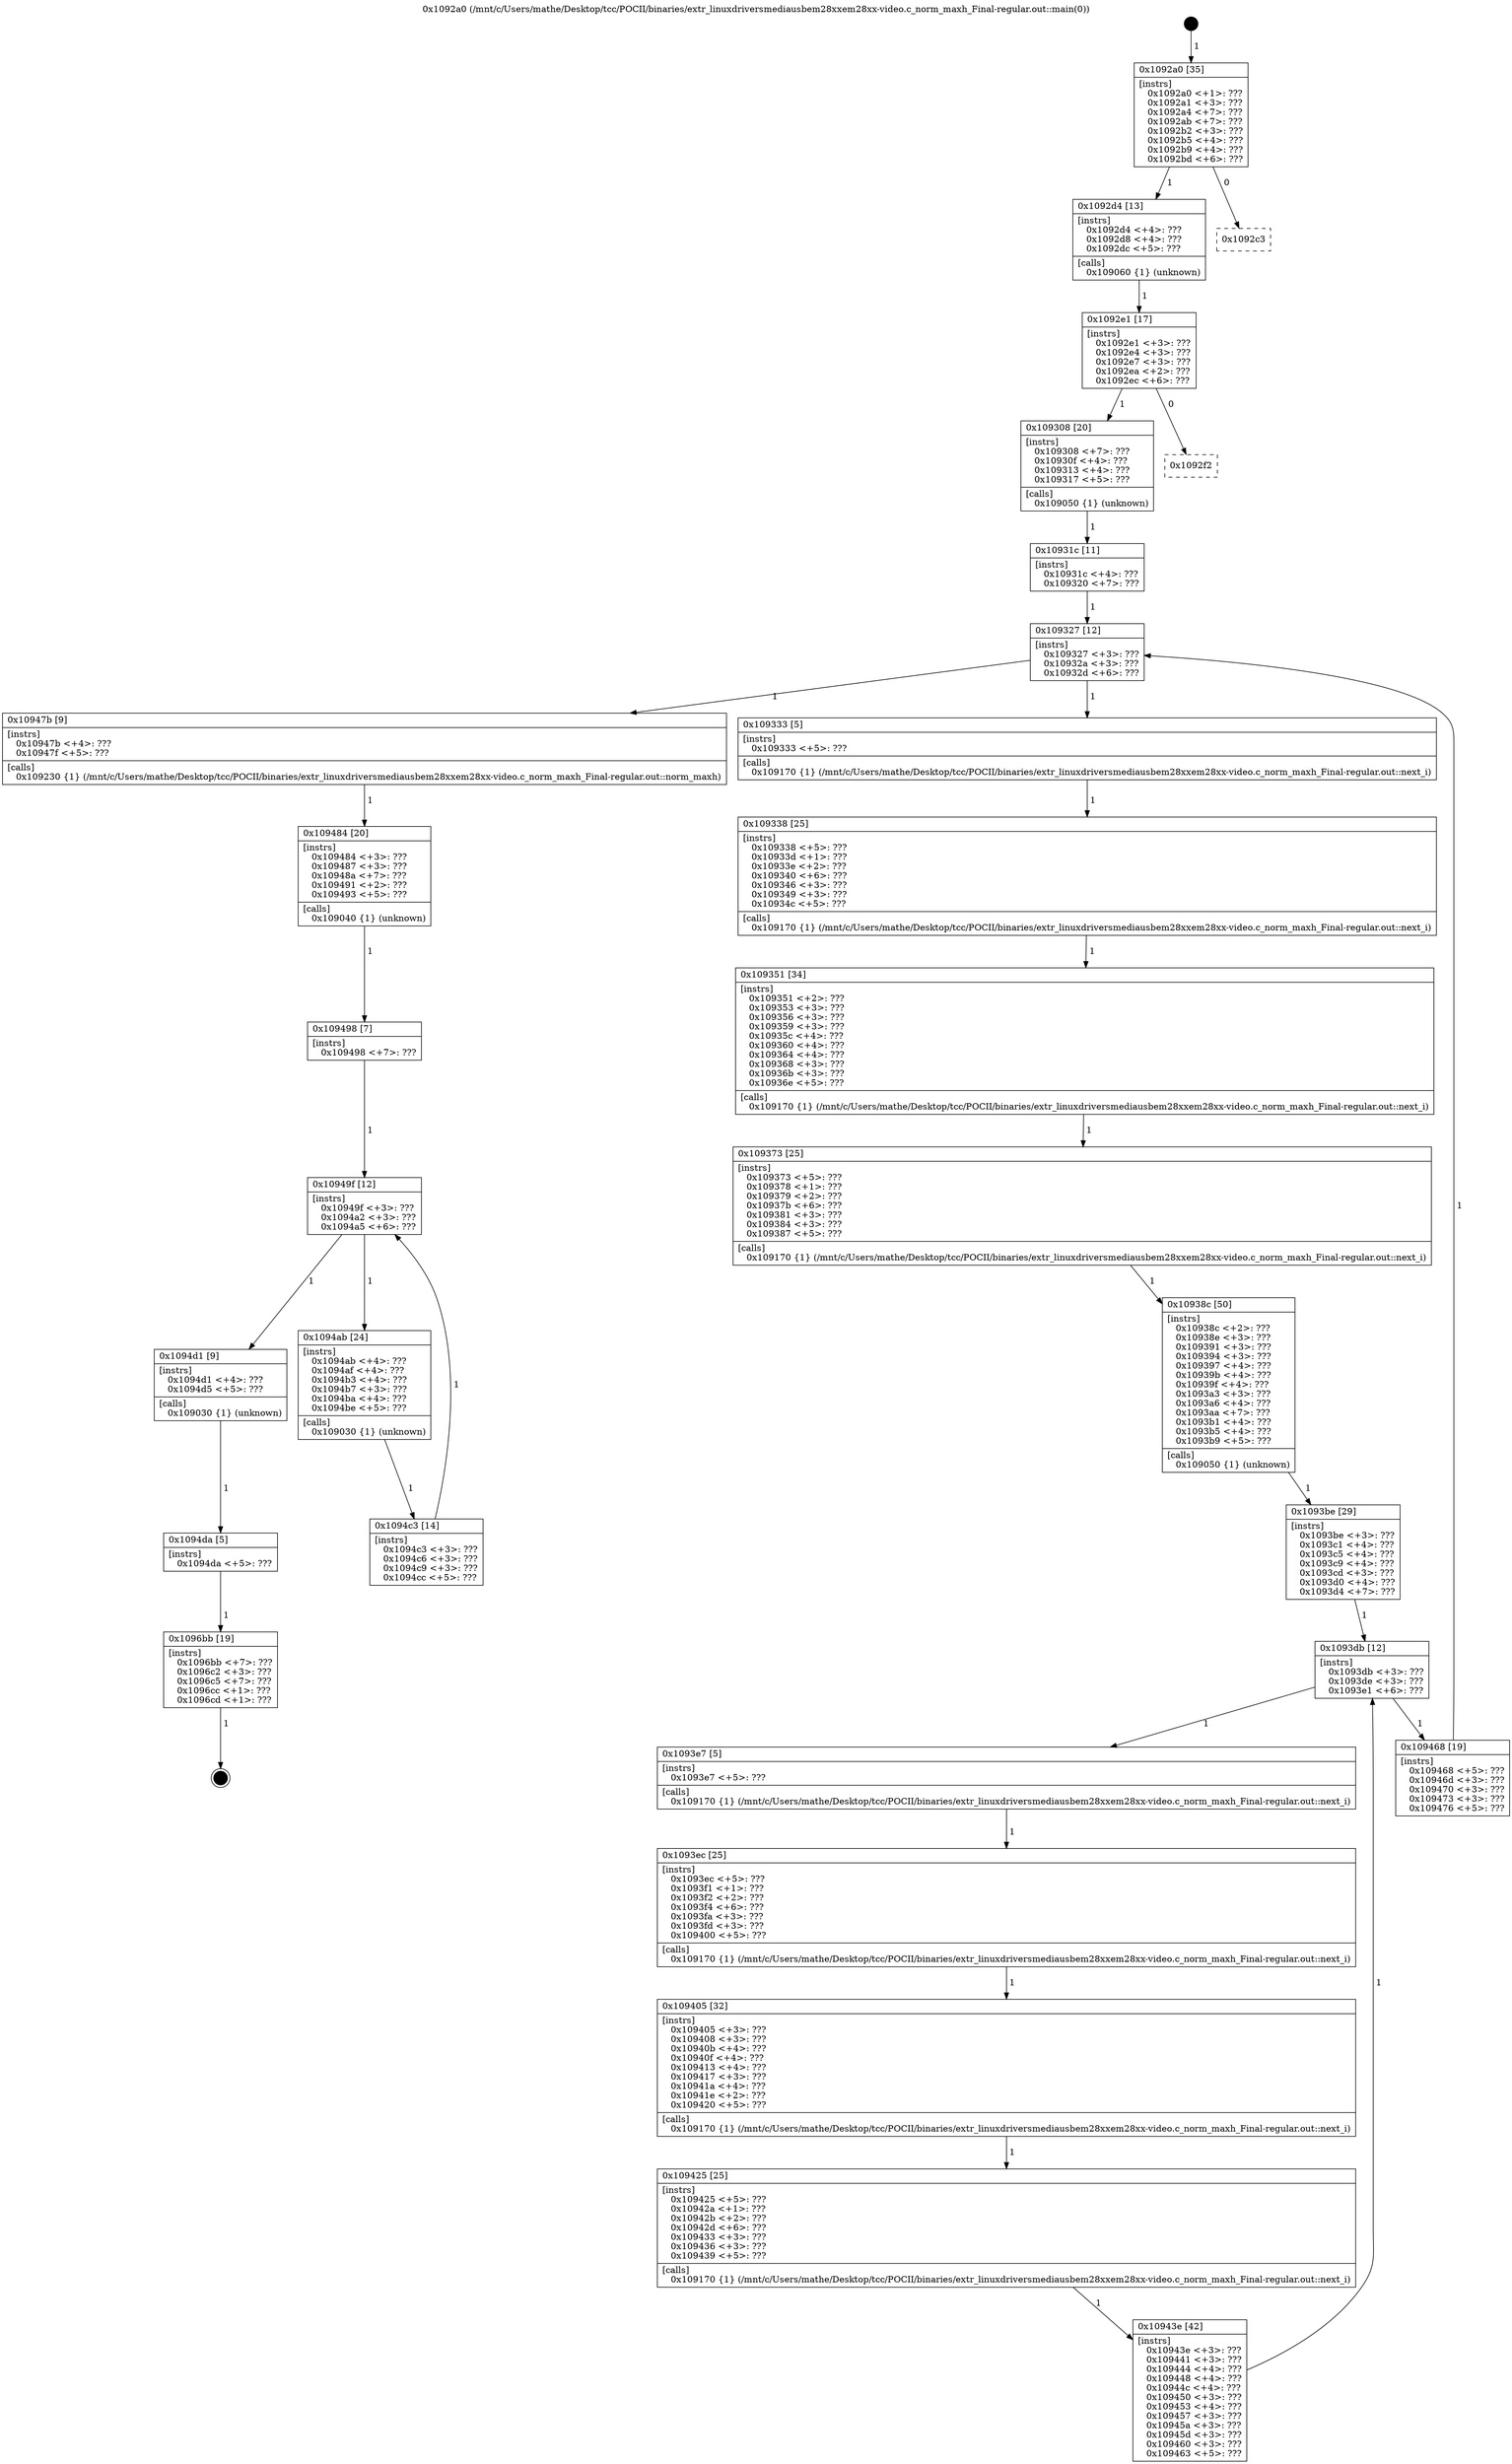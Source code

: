 digraph "0x1092a0" {
  label = "0x1092a0 (/mnt/c/Users/mathe/Desktop/tcc/POCII/binaries/extr_linuxdriversmediausbem28xxem28xx-video.c_norm_maxh_Final-regular.out::main(0))"
  labelloc = "t"
  node[shape=record]

  Entry [label="",width=0.3,height=0.3,shape=circle,fillcolor=black,style=filled]
  "0x1092a0" [label="{
     0x1092a0 [35]\l
     | [instrs]\l
     &nbsp;&nbsp;0x1092a0 \<+1\>: ???\l
     &nbsp;&nbsp;0x1092a1 \<+3\>: ???\l
     &nbsp;&nbsp;0x1092a4 \<+7\>: ???\l
     &nbsp;&nbsp;0x1092ab \<+7\>: ???\l
     &nbsp;&nbsp;0x1092b2 \<+3\>: ???\l
     &nbsp;&nbsp;0x1092b5 \<+4\>: ???\l
     &nbsp;&nbsp;0x1092b9 \<+4\>: ???\l
     &nbsp;&nbsp;0x1092bd \<+6\>: ???\l
  }"]
  "0x1092d4" [label="{
     0x1092d4 [13]\l
     | [instrs]\l
     &nbsp;&nbsp;0x1092d4 \<+4\>: ???\l
     &nbsp;&nbsp;0x1092d8 \<+4\>: ???\l
     &nbsp;&nbsp;0x1092dc \<+5\>: ???\l
     | [calls]\l
     &nbsp;&nbsp;0x109060 \{1\} (unknown)\l
  }"]
  "0x1092c3" [label="{
     0x1092c3\l
  }", style=dashed]
  "0x1092e1" [label="{
     0x1092e1 [17]\l
     | [instrs]\l
     &nbsp;&nbsp;0x1092e1 \<+3\>: ???\l
     &nbsp;&nbsp;0x1092e4 \<+3\>: ???\l
     &nbsp;&nbsp;0x1092e7 \<+3\>: ???\l
     &nbsp;&nbsp;0x1092ea \<+2\>: ???\l
     &nbsp;&nbsp;0x1092ec \<+6\>: ???\l
  }"]
  "0x109308" [label="{
     0x109308 [20]\l
     | [instrs]\l
     &nbsp;&nbsp;0x109308 \<+7\>: ???\l
     &nbsp;&nbsp;0x10930f \<+4\>: ???\l
     &nbsp;&nbsp;0x109313 \<+4\>: ???\l
     &nbsp;&nbsp;0x109317 \<+5\>: ???\l
     | [calls]\l
     &nbsp;&nbsp;0x109050 \{1\} (unknown)\l
  }"]
  "0x1092f2" [label="{
     0x1092f2\l
  }", style=dashed]
  "0x109327" [label="{
     0x109327 [12]\l
     | [instrs]\l
     &nbsp;&nbsp;0x109327 \<+3\>: ???\l
     &nbsp;&nbsp;0x10932a \<+3\>: ???\l
     &nbsp;&nbsp;0x10932d \<+6\>: ???\l
  }"]
  "0x10947b" [label="{
     0x10947b [9]\l
     | [instrs]\l
     &nbsp;&nbsp;0x10947b \<+4\>: ???\l
     &nbsp;&nbsp;0x10947f \<+5\>: ???\l
     | [calls]\l
     &nbsp;&nbsp;0x109230 \{1\} (/mnt/c/Users/mathe/Desktop/tcc/POCII/binaries/extr_linuxdriversmediausbem28xxem28xx-video.c_norm_maxh_Final-regular.out::norm_maxh)\l
  }"]
  "0x109333" [label="{
     0x109333 [5]\l
     | [instrs]\l
     &nbsp;&nbsp;0x109333 \<+5\>: ???\l
     | [calls]\l
     &nbsp;&nbsp;0x109170 \{1\} (/mnt/c/Users/mathe/Desktop/tcc/POCII/binaries/extr_linuxdriversmediausbem28xxem28xx-video.c_norm_maxh_Final-regular.out::next_i)\l
  }"]
  "0x109338" [label="{
     0x109338 [25]\l
     | [instrs]\l
     &nbsp;&nbsp;0x109338 \<+5\>: ???\l
     &nbsp;&nbsp;0x10933d \<+1\>: ???\l
     &nbsp;&nbsp;0x10933e \<+2\>: ???\l
     &nbsp;&nbsp;0x109340 \<+6\>: ???\l
     &nbsp;&nbsp;0x109346 \<+3\>: ???\l
     &nbsp;&nbsp;0x109349 \<+3\>: ???\l
     &nbsp;&nbsp;0x10934c \<+5\>: ???\l
     | [calls]\l
     &nbsp;&nbsp;0x109170 \{1\} (/mnt/c/Users/mathe/Desktop/tcc/POCII/binaries/extr_linuxdriversmediausbem28xxem28xx-video.c_norm_maxh_Final-regular.out::next_i)\l
  }"]
  "0x109351" [label="{
     0x109351 [34]\l
     | [instrs]\l
     &nbsp;&nbsp;0x109351 \<+2\>: ???\l
     &nbsp;&nbsp;0x109353 \<+3\>: ???\l
     &nbsp;&nbsp;0x109356 \<+3\>: ???\l
     &nbsp;&nbsp;0x109359 \<+3\>: ???\l
     &nbsp;&nbsp;0x10935c \<+4\>: ???\l
     &nbsp;&nbsp;0x109360 \<+4\>: ???\l
     &nbsp;&nbsp;0x109364 \<+4\>: ???\l
     &nbsp;&nbsp;0x109368 \<+3\>: ???\l
     &nbsp;&nbsp;0x10936b \<+3\>: ???\l
     &nbsp;&nbsp;0x10936e \<+5\>: ???\l
     | [calls]\l
     &nbsp;&nbsp;0x109170 \{1\} (/mnt/c/Users/mathe/Desktop/tcc/POCII/binaries/extr_linuxdriversmediausbem28xxem28xx-video.c_norm_maxh_Final-regular.out::next_i)\l
  }"]
  "0x109373" [label="{
     0x109373 [25]\l
     | [instrs]\l
     &nbsp;&nbsp;0x109373 \<+5\>: ???\l
     &nbsp;&nbsp;0x109378 \<+1\>: ???\l
     &nbsp;&nbsp;0x109379 \<+2\>: ???\l
     &nbsp;&nbsp;0x10937b \<+6\>: ???\l
     &nbsp;&nbsp;0x109381 \<+3\>: ???\l
     &nbsp;&nbsp;0x109384 \<+3\>: ???\l
     &nbsp;&nbsp;0x109387 \<+5\>: ???\l
     | [calls]\l
     &nbsp;&nbsp;0x109170 \{1\} (/mnt/c/Users/mathe/Desktop/tcc/POCII/binaries/extr_linuxdriversmediausbem28xxem28xx-video.c_norm_maxh_Final-regular.out::next_i)\l
  }"]
  "0x10938c" [label="{
     0x10938c [50]\l
     | [instrs]\l
     &nbsp;&nbsp;0x10938c \<+2\>: ???\l
     &nbsp;&nbsp;0x10938e \<+3\>: ???\l
     &nbsp;&nbsp;0x109391 \<+3\>: ???\l
     &nbsp;&nbsp;0x109394 \<+3\>: ???\l
     &nbsp;&nbsp;0x109397 \<+4\>: ???\l
     &nbsp;&nbsp;0x10939b \<+4\>: ???\l
     &nbsp;&nbsp;0x10939f \<+4\>: ???\l
     &nbsp;&nbsp;0x1093a3 \<+3\>: ???\l
     &nbsp;&nbsp;0x1093a6 \<+4\>: ???\l
     &nbsp;&nbsp;0x1093aa \<+7\>: ???\l
     &nbsp;&nbsp;0x1093b1 \<+4\>: ???\l
     &nbsp;&nbsp;0x1093b5 \<+4\>: ???\l
     &nbsp;&nbsp;0x1093b9 \<+5\>: ???\l
     | [calls]\l
     &nbsp;&nbsp;0x109050 \{1\} (unknown)\l
  }"]
  "0x1093db" [label="{
     0x1093db [12]\l
     | [instrs]\l
     &nbsp;&nbsp;0x1093db \<+3\>: ???\l
     &nbsp;&nbsp;0x1093de \<+3\>: ???\l
     &nbsp;&nbsp;0x1093e1 \<+6\>: ???\l
  }"]
  "0x109468" [label="{
     0x109468 [19]\l
     | [instrs]\l
     &nbsp;&nbsp;0x109468 \<+5\>: ???\l
     &nbsp;&nbsp;0x10946d \<+3\>: ???\l
     &nbsp;&nbsp;0x109470 \<+3\>: ???\l
     &nbsp;&nbsp;0x109473 \<+3\>: ???\l
     &nbsp;&nbsp;0x109476 \<+5\>: ???\l
  }"]
  "0x1093e7" [label="{
     0x1093e7 [5]\l
     | [instrs]\l
     &nbsp;&nbsp;0x1093e7 \<+5\>: ???\l
     | [calls]\l
     &nbsp;&nbsp;0x109170 \{1\} (/mnt/c/Users/mathe/Desktop/tcc/POCII/binaries/extr_linuxdriversmediausbem28xxem28xx-video.c_norm_maxh_Final-regular.out::next_i)\l
  }"]
  "0x1093ec" [label="{
     0x1093ec [25]\l
     | [instrs]\l
     &nbsp;&nbsp;0x1093ec \<+5\>: ???\l
     &nbsp;&nbsp;0x1093f1 \<+1\>: ???\l
     &nbsp;&nbsp;0x1093f2 \<+2\>: ???\l
     &nbsp;&nbsp;0x1093f4 \<+6\>: ???\l
     &nbsp;&nbsp;0x1093fa \<+3\>: ???\l
     &nbsp;&nbsp;0x1093fd \<+3\>: ???\l
     &nbsp;&nbsp;0x109400 \<+5\>: ???\l
     | [calls]\l
     &nbsp;&nbsp;0x109170 \{1\} (/mnt/c/Users/mathe/Desktop/tcc/POCII/binaries/extr_linuxdriversmediausbem28xxem28xx-video.c_norm_maxh_Final-regular.out::next_i)\l
  }"]
  "0x109405" [label="{
     0x109405 [32]\l
     | [instrs]\l
     &nbsp;&nbsp;0x109405 \<+3\>: ???\l
     &nbsp;&nbsp;0x109408 \<+3\>: ???\l
     &nbsp;&nbsp;0x10940b \<+4\>: ???\l
     &nbsp;&nbsp;0x10940f \<+4\>: ???\l
     &nbsp;&nbsp;0x109413 \<+4\>: ???\l
     &nbsp;&nbsp;0x109417 \<+3\>: ???\l
     &nbsp;&nbsp;0x10941a \<+4\>: ???\l
     &nbsp;&nbsp;0x10941e \<+2\>: ???\l
     &nbsp;&nbsp;0x109420 \<+5\>: ???\l
     | [calls]\l
     &nbsp;&nbsp;0x109170 \{1\} (/mnt/c/Users/mathe/Desktop/tcc/POCII/binaries/extr_linuxdriversmediausbem28xxem28xx-video.c_norm_maxh_Final-regular.out::next_i)\l
  }"]
  "0x109425" [label="{
     0x109425 [25]\l
     | [instrs]\l
     &nbsp;&nbsp;0x109425 \<+5\>: ???\l
     &nbsp;&nbsp;0x10942a \<+1\>: ???\l
     &nbsp;&nbsp;0x10942b \<+2\>: ???\l
     &nbsp;&nbsp;0x10942d \<+6\>: ???\l
     &nbsp;&nbsp;0x109433 \<+3\>: ???\l
     &nbsp;&nbsp;0x109436 \<+3\>: ???\l
     &nbsp;&nbsp;0x109439 \<+5\>: ???\l
     | [calls]\l
     &nbsp;&nbsp;0x109170 \{1\} (/mnt/c/Users/mathe/Desktop/tcc/POCII/binaries/extr_linuxdriversmediausbem28xxem28xx-video.c_norm_maxh_Final-regular.out::next_i)\l
  }"]
  "0x10943e" [label="{
     0x10943e [42]\l
     | [instrs]\l
     &nbsp;&nbsp;0x10943e \<+3\>: ???\l
     &nbsp;&nbsp;0x109441 \<+3\>: ???\l
     &nbsp;&nbsp;0x109444 \<+4\>: ???\l
     &nbsp;&nbsp;0x109448 \<+4\>: ???\l
     &nbsp;&nbsp;0x10944c \<+4\>: ???\l
     &nbsp;&nbsp;0x109450 \<+3\>: ???\l
     &nbsp;&nbsp;0x109453 \<+4\>: ???\l
     &nbsp;&nbsp;0x109457 \<+3\>: ???\l
     &nbsp;&nbsp;0x10945a \<+3\>: ???\l
     &nbsp;&nbsp;0x10945d \<+3\>: ???\l
     &nbsp;&nbsp;0x109460 \<+3\>: ???\l
     &nbsp;&nbsp;0x109463 \<+5\>: ???\l
  }"]
  "0x1093be" [label="{
     0x1093be [29]\l
     | [instrs]\l
     &nbsp;&nbsp;0x1093be \<+3\>: ???\l
     &nbsp;&nbsp;0x1093c1 \<+4\>: ???\l
     &nbsp;&nbsp;0x1093c5 \<+4\>: ???\l
     &nbsp;&nbsp;0x1093c9 \<+4\>: ???\l
     &nbsp;&nbsp;0x1093cd \<+3\>: ???\l
     &nbsp;&nbsp;0x1093d0 \<+4\>: ???\l
     &nbsp;&nbsp;0x1093d4 \<+7\>: ???\l
  }"]
  Exit [label="",width=0.3,height=0.3,shape=circle,fillcolor=black,style=filled,peripheries=2]
  "0x10931c" [label="{
     0x10931c [11]\l
     | [instrs]\l
     &nbsp;&nbsp;0x10931c \<+4\>: ???\l
     &nbsp;&nbsp;0x109320 \<+7\>: ???\l
  }"]
  "0x109484" [label="{
     0x109484 [20]\l
     | [instrs]\l
     &nbsp;&nbsp;0x109484 \<+3\>: ???\l
     &nbsp;&nbsp;0x109487 \<+3\>: ???\l
     &nbsp;&nbsp;0x10948a \<+7\>: ???\l
     &nbsp;&nbsp;0x109491 \<+2\>: ???\l
     &nbsp;&nbsp;0x109493 \<+5\>: ???\l
     | [calls]\l
     &nbsp;&nbsp;0x109040 \{1\} (unknown)\l
  }"]
  "0x10949f" [label="{
     0x10949f [12]\l
     | [instrs]\l
     &nbsp;&nbsp;0x10949f \<+3\>: ???\l
     &nbsp;&nbsp;0x1094a2 \<+3\>: ???\l
     &nbsp;&nbsp;0x1094a5 \<+6\>: ???\l
  }"]
  "0x1094d1" [label="{
     0x1094d1 [9]\l
     | [instrs]\l
     &nbsp;&nbsp;0x1094d1 \<+4\>: ???\l
     &nbsp;&nbsp;0x1094d5 \<+5\>: ???\l
     | [calls]\l
     &nbsp;&nbsp;0x109030 \{1\} (unknown)\l
  }"]
  "0x1094ab" [label="{
     0x1094ab [24]\l
     | [instrs]\l
     &nbsp;&nbsp;0x1094ab \<+4\>: ???\l
     &nbsp;&nbsp;0x1094af \<+4\>: ???\l
     &nbsp;&nbsp;0x1094b3 \<+4\>: ???\l
     &nbsp;&nbsp;0x1094b7 \<+3\>: ???\l
     &nbsp;&nbsp;0x1094ba \<+4\>: ???\l
     &nbsp;&nbsp;0x1094be \<+5\>: ???\l
     | [calls]\l
     &nbsp;&nbsp;0x109030 \{1\} (unknown)\l
  }"]
  "0x1094c3" [label="{
     0x1094c3 [14]\l
     | [instrs]\l
     &nbsp;&nbsp;0x1094c3 \<+3\>: ???\l
     &nbsp;&nbsp;0x1094c6 \<+3\>: ???\l
     &nbsp;&nbsp;0x1094c9 \<+3\>: ???\l
     &nbsp;&nbsp;0x1094cc \<+5\>: ???\l
  }"]
  "0x109498" [label="{
     0x109498 [7]\l
     | [instrs]\l
     &nbsp;&nbsp;0x109498 \<+7\>: ???\l
  }"]
  "0x1094da" [label="{
     0x1094da [5]\l
     | [instrs]\l
     &nbsp;&nbsp;0x1094da \<+5\>: ???\l
  }"]
  "0x1096bb" [label="{
     0x1096bb [19]\l
     | [instrs]\l
     &nbsp;&nbsp;0x1096bb \<+7\>: ???\l
     &nbsp;&nbsp;0x1096c2 \<+3\>: ???\l
     &nbsp;&nbsp;0x1096c5 \<+7\>: ???\l
     &nbsp;&nbsp;0x1096cc \<+1\>: ???\l
     &nbsp;&nbsp;0x1096cd \<+1\>: ???\l
  }"]
  Entry -> "0x1092a0" [label=" 1"]
  "0x1092a0" -> "0x1092d4" [label=" 1"]
  "0x1092a0" -> "0x1092c3" [label=" 0"]
  "0x1092d4" -> "0x1092e1" [label=" 1"]
  "0x1092e1" -> "0x109308" [label=" 1"]
  "0x1092e1" -> "0x1092f2" [label=" 0"]
  "0x109308" -> "0x10931c" [label=" 1"]
  "0x109327" -> "0x10947b" [label=" 1"]
  "0x109327" -> "0x109333" [label=" 1"]
  "0x109333" -> "0x109338" [label=" 1"]
  "0x109338" -> "0x109351" [label=" 1"]
  "0x109351" -> "0x109373" [label=" 1"]
  "0x109373" -> "0x10938c" [label=" 1"]
  "0x10938c" -> "0x1093be" [label=" 1"]
  "0x1093db" -> "0x109468" [label=" 1"]
  "0x1093db" -> "0x1093e7" [label=" 1"]
  "0x1093e7" -> "0x1093ec" [label=" 1"]
  "0x1093ec" -> "0x109405" [label=" 1"]
  "0x109405" -> "0x109425" [label=" 1"]
  "0x109425" -> "0x10943e" [label=" 1"]
  "0x1093be" -> "0x1093db" [label=" 1"]
  "0x10943e" -> "0x1093db" [label=" 1"]
  "0x1096bb" -> Exit [label=" 1"]
  "0x10931c" -> "0x109327" [label=" 1"]
  "0x109468" -> "0x109327" [label=" 1"]
  "0x10947b" -> "0x109484" [label=" 1"]
  "0x109484" -> "0x109498" [label=" 1"]
  "0x10949f" -> "0x1094d1" [label=" 1"]
  "0x10949f" -> "0x1094ab" [label=" 1"]
  "0x1094ab" -> "0x1094c3" [label=" 1"]
  "0x109498" -> "0x10949f" [label=" 1"]
  "0x1094c3" -> "0x10949f" [label=" 1"]
  "0x1094d1" -> "0x1094da" [label=" 1"]
  "0x1094da" -> "0x1096bb" [label=" 1"]
}
